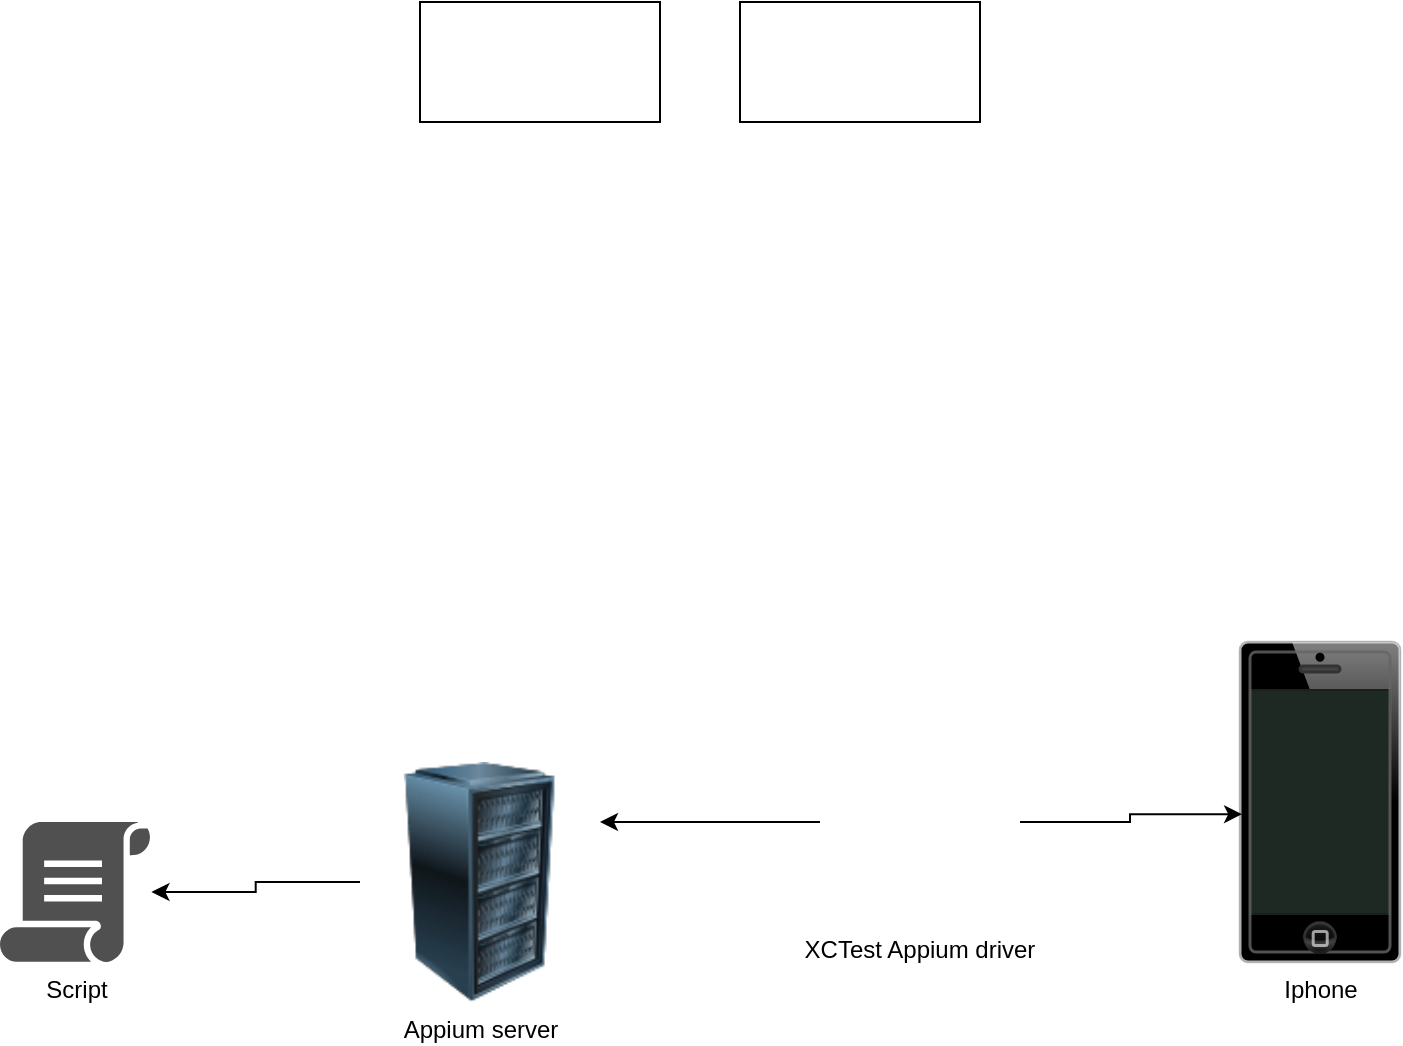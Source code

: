 <mxfile version="24.0.7" type="github" pages="4">
  <diagram name="Appium architctuur" id="hKcO_0s5mo-h2Wf3OVIf">
    <mxGraphModel dx="2074" dy="1182" grid="1" gridSize="10" guides="1" tooltips="1" connect="1" arrows="1" fold="1" page="1" pageScale="1" pageWidth="827" pageHeight="1169" math="0" shadow="0">
      <root>
        <mxCell id="0" />
        <mxCell id="1" parent="0" />
        <mxCell id="95RIJ9-cT0dYFy09fF_9-2" value="" style="rounded=0;whiteSpace=wrap;html=1;" parent="1" vertex="1">
          <mxGeometry x="240" y="120" width="120" height="60" as="geometry" />
        </mxCell>
        <mxCell id="95RIJ9-cT0dYFy09fF_9-3" value="" style="rounded=0;whiteSpace=wrap;html=1;" parent="1" vertex="1">
          <mxGeometry x="400" y="120" width="120" height="60" as="geometry" />
        </mxCell>
        <mxCell id="95RIJ9-cT0dYFy09fF_9-11" style="edgeStyle=orthogonalEdgeStyle;rounded=0;orthogonalLoop=1;jettySize=auto;html=1;" parent="1" source="95RIJ9-cT0dYFy09fF_9-5" target="95RIJ9-cT0dYFy09fF_9-10" edge="1">
          <mxGeometry relative="1" as="geometry" />
        </mxCell>
        <mxCell id="95RIJ9-cT0dYFy09fF_9-5" value="Appium server" style="image;html=1;image=img/lib/clip_art/computers/Server_Rack_128x128.png" parent="1" vertex="1">
          <mxGeometry x="210" y="500" width="120" height="120" as="geometry" />
        </mxCell>
        <mxCell id="95RIJ9-cT0dYFy09fF_9-6" value="Iphone" style="verticalLabelPosition=bottom;verticalAlign=top;html=1;shadow=0;dashed=0;strokeWidth=1;shape=mxgraph.ios.iPhone;bgStyle=bgGreen;fillColor=#aaaaaa;sketch=0;" parent="1" vertex="1">
          <mxGeometry x="650" y="440" width="80" height="160" as="geometry" />
        </mxCell>
        <mxCell id="95RIJ9-cT0dYFy09fF_9-8" style="edgeStyle=orthogonalEdgeStyle;rounded=0;orthogonalLoop=1;jettySize=auto;html=1;entryX=1;entryY=0.25;entryDx=0;entryDy=0;" parent="1" source="95RIJ9-cT0dYFy09fF_9-7" target="95RIJ9-cT0dYFy09fF_9-5" edge="1">
          <mxGeometry relative="1" as="geometry" />
        </mxCell>
        <mxCell id="95RIJ9-cT0dYFy09fF_9-7" value="XCTest Appium driver" style="shape=image;verticalLabelPosition=bottom;labelBackgroundColor=default;verticalAlign=top;aspect=fixed;imageAspect=0;image=https://cdn-images-1.medium.com/max/1600/1*Z0AH-kvjNsUKlcgjP01rmA.png;" parent="1" vertex="1">
          <mxGeometry x="440" y="480" width="100" height="100" as="geometry" />
        </mxCell>
        <mxCell id="95RIJ9-cT0dYFy09fF_9-9" style="edgeStyle=orthogonalEdgeStyle;rounded=0;orthogonalLoop=1;jettySize=auto;html=1;entryX=0.013;entryY=0.538;entryDx=0;entryDy=0;entryPerimeter=0;" parent="1" source="95RIJ9-cT0dYFy09fF_9-7" target="95RIJ9-cT0dYFy09fF_9-6" edge="1">
          <mxGeometry relative="1" as="geometry" />
        </mxCell>
        <mxCell id="95RIJ9-cT0dYFy09fF_9-10" value="Script" style="sketch=0;pointerEvents=1;shadow=0;dashed=0;html=1;strokeColor=none;fillColor=#505050;labelPosition=center;verticalLabelPosition=bottom;verticalAlign=top;outlineConnect=0;align=center;shape=mxgraph.office.concepts.script;" parent="1" vertex="1">
          <mxGeometry x="30" y="530" width="75.71" height="70" as="geometry" />
        </mxCell>
      </root>
    </mxGraphModel>
  </diagram>
  <diagram id="-RNJMT59CGSFPaLU__ST" name="Command line applicatie">
    <mxGraphModel dx="3728" dy="1182" grid="1" gridSize="10" guides="1" tooltips="1" connect="1" arrows="1" fold="1" page="1" pageScale="1" pageWidth="827" pageHeight="1169" math="0" shadow="0">
      <root>
        <mxCell id="0" />
        <mxCell id="1" parent="0" />
        <mxCell id="sHnb4p4kvmffWjUpqxwK-49" value="&amp;lt;&amp;lt;Device&amp;gt;&amp;gt;&lt;br&gt;: Drone CI Server" style="verticalAlign=top;align=left;spacingTop=8;spacingLeft=2;spacingRight=12;shape=cube;size=10;direction=south;fontStyle=4;html=1;whiteSpace=wrap;fillColor=#FFFFFF;" parent="1" vertex="1">
          <mxGeometry x="-790" y="80" width="190" height="350" as="geometry" />
        </mxCell>
        <mxCell id="sHnb4p4kvmffWjUpqxwK-50" value="&amp;lt;&amp;lt;Device&amp;gt;&amp;gt;&lt;br&gt;: Personal Computer" style="verticalAlign=top;align=left;spacingTop=8;spacingLeft=2;spacingRight=12;shape=cube;size=10;direction=south;fontStyle=4;html=1;whiteSpace=wrap;fillColor=#FFFFFF;" parent="1" vertex="1">
          <mxGeometry x="-1310" y="80" width="190" height="360" as="geometry" />
        </mxCell>
        <mxCell id="sHnb4p4kvmffWjUpqxwK-51" value="&amp;lt;&amp;lt;Device&amp;gt;&amp;gt;&lt;br&gt;: Git server" style="verticalAlign=top;align=left;spacingTop=8;spacingLeft=2;spacingRight=12;shape=cube;size=10;direction=south;fontStyle=4;html=1;whiteSpace=wrap;fillColor=#FFFFFF;" parent="1" vertex="1">
          <mxGeometry x="-1040" y="80" width="180" height="250" as="geometry" />
        </mxCell>
        <mxCell id="sHnb4p4kvmffWjUpqxwK-76" style="edgeStyle=orthogonalEdgeStyle;rounded=0;orthogonalLoop=1;jettySize=auto;html=1;" parent="1" source="sHnb4p4kvmffWjUpqxwK-53" target="sHnb4p4kvmffWjUpqxwK-74" edge="1">
          <mxGeometry relative="1" as="geometry" />
        </mxCell>
        <mxCell id="sHnb4p4kvmffWjUpqxwK-53" value="&lt;div&gt;«Artifact»&lt;/div&gt;&lt;div&gt;&lt;b&gt;HTTP server&lt;/b&gt;&lt;br&gt;&lt;/div&gt;" style="html=1;dropTarget=0;whiteSpace=wrap;" parent="1" vertex="1">
          <mxGeometry x="-770" y="140" width="140" height="70" as="geometry" />
        </mxCell>
        <mxCell id="sHnb4p4kvmffWjUpqxwK-54" value="" style="shape=module;jettyWidth=8;jettyHeight=4;" parent="sHnb4p4kvmffWjUpqxwK-53" vertex="1">
          <mxGeometry x="1" width="20" height="20" relative="1" as="geometry">
            <mxPoint x="-27" y="7" as="offset" />
          </mxGeometry>
        </mxCell>
        <mxCell id="sHnb4p4kvmffWjUpqxwK-65" style="edgeStyle=orthogonalEdgeStyle;rounded=0;orthogonalLoop=1;jettySize=auto;html=1;" parent="1" source="sHnb4p4kvmffWjUpqxwK-59" target="sHnb4p4kvmffWjUpqxwK-63" edge="1">
          <mxGeometry relative="1" as="geometry">
            <Array as="points">
              <mxPoint x="-1070" y="180" />
              <mxPoint x="-1070" y="285" />
            </Array>
          </mxGeometry>
        </mxCell>
        <mxCell id="sHnb4p4kvmffWjUpqxwK-59" value="&lt;div&gt;«Artifact»&lt;/div&gt;&lt;div&gt;&lt;b&gt;Git&lt;/b&gt; &lt;b&gt;repository&lt;/b&gt;&lt;br&gt;&lt;/div&gt;" style="html=1;dropTarget=0;whiteSpace=wrap;" parent="1" vertex="1">
          <mxGeometry x="-1290" y="140" width="140" height="70" as="geometry" />
        </mxCell>
        <mxCell id="sHnb4p4kvmffWjUpqxwK-60" value="" style="shape=module;jettyWidth=8;jettyHeight=4;" parent="sHnb4p4kvmffWjUpqxwK-59" vertex="1">
          <mxGeometry x="1" width="20" height="20" relative="1" as="geometry">
            <mxPoint x="-27" y="7" as="offset" />
          </mxGeometry>
        </mxCell>
        <mxCell id="sHnb4p4kvmffWjUpqxwK-66" style="edgeStyle=orthogonalEdgeStyle;rounded=0;orthogonalLoop=1;jettySize=auto;html=1;" parent="1" source="sHnb4p4kvmffWjUpqxwK-61" target="sHnb4p4kvmffWjUpqxwK-63" edge="1">
          <mxGeometry relative="1" as="geometry" />
        </mxCell>
        <mxCell id="sHnb4p4kvmffWjUpqxwK-69" style="edgeStyle=orthogonalEdgeStyle;rounded=0;orthogonalLoop=1;jettySize=auto;html=1;" parent="1" source="sHnb4p4kvmffWjUpqxwK-61" target="sHnb4p4kvmffWjUpqxwK-53" edge="1">
          <mxGeometry relative="1" as="geometry" />
        </mxCell>
        <mxCell id="sHnb4p4kvmffWjUpqxwK-61" value="&lt;div&gt;«Artifact»&lt;/div&gt;&lt;div&gt;&lt;b&gt;HTTP server&lt;/b&gt;&lt;br&gt;&lt;/div&gt;" style="html=1;dropTarget=0;whiteSpace=wrap;" parent="1" vertex="1">
          <mxGeometry x="-1025" y="140" width="140" height="70" as="geometry" />
        </mxCell>
        <mxCell id="sHnb4p4kvmffWjUpqxwK-62" value="" style="shape=module;jettyWidth=8;jettyHeight=4;" parent="sHnb4p4kvmffWjUpqxwK-61" vertex="1">
          <mxGeometry x="1" width="20" height="20" relative="1" as="geometry">
            <mxPoint x="-27" y="7" as="offset" />
          </mxGeometry>
        </mxCell>
        <mxCell id="sHnb4p4kvmffWjUpqxwK-63" value="&lt;div&gt;«Artifact»&lt;/div&gt;&lt;div&gt;&lt;b&gt;Git repository&lt;/b&gt;&lt;br&gt;&lt;/div&gt;" style="html=1;dropTarget=0;whiteSpace=wrap;" parent="1" vertex="1">
          <mxGeometry x="-1025" y="250" width="140" height="70" as="geometry" />
        </mxCell>
        <mxCell id="sHnb4p4kvmffWjUpqxwK-64" value="" style="shape=module;jettyWidth=8;jettyHeight=4;" parent="sHnb4p4kvmffWjUpqxwK-63" vertex="1">
          <mxGeometry x="1" width="20" height="20" relative="1" as="geometry">
            <mxPoint x="-27" y="7" as="offset" />
          </mxGeometry>
        </mxCell>
        <mxCell id="sHnb4p4kvmffWjUpqxwK-73" style="edgeStyle=orthogonalEdgeStyle;rounded=0;orthogonalLoop=1;jettySize=auto;html=1;" parent="1" source="sHnb4p4kvmffWjUpqxwK-70" target="sHnb4p4kvmffWjUpqxwK-59" edge="1">
          <mxGeometry relative="1" as="geometry" />
        </mxCell>
        <mxCell id="sHnb4p4kvmffWjUpqxwK-70" value="&lt;div&gt;«Artifact»&lt;/div&gt;&lt;div&gt;&lt;b&gt;Executable&lt;/b&gt;&lt;br&gt;&lt;/div&gt;" style="html=1;dropTarget=0;whiteSpace=wrap;" parent="1" vertex="1">
          <mxGeometry x="-1290" y="250" width="140" height="70" as="geometry" />
        </mxCell>
        <mxCell id="sHnb4p4kvmffWjUpqxwK-71" value="" style="shape=module;jettyWidth=8;jettyHeight=4;" parent="sHnb4p4kvmffWjUpqxwK-70" vertex="1">
          <mxGeometry x="1" width="20" height="20" relative="1" as="geometry">
            <mxPoint x="-27" y="7" as="offset" />
          </mxGeometry>
        </mxCell>
        <mxCell id="sHnb4p4kvmffWjUpqxwK-74" value="&lt;div&gt;«Artifact»&lt;/div&gt;&lt;div&gt;&lt;b&gt;Executable&lt;/b&gt;&lt;br&gt;&lt;/div&gt;" style="html=1;dropTarget=0;whiteSpace=wrap;" parent="1" vertex="1">
          <mxGeometry x="-770" y="250" width="140" height="70" as="geometry" />
        </mxCell>
        <mxCell id="sHnb4p4kvmffWjUpqxwK-75" value="" style="shape=module;jettyWidth=8;jettyHeight=4;" parent="sHnb4p4kvmffWjUpqxwK-74" vertex="1">
          <mxGeometry x="1" width="20" height="20" relative="1" as="geometry">
            <mxPoint x="-27" y="7" as="offset" />
          </mxGeometry>
        </mxCell>
        <mxCell id="sHnb4p4kvmffWjUpqxwK-79" style="edgeStyle=orthogonalEdgeStyle;rounded=0;orthogonalLoop=1;jettySize=auto;html=1;" parent="1" source="sHnb4p4kvmffWjUpqxwK-77" target="sHnb4p4kvmffWjUpqxwK-74" edge="1">
          <mxGeometry relative="1" as="geometry" />
        </mxCell>
        <mxCell id="sHnb4p4kvmffWjUpqxwK-77" value="&lt;div&gt;«Artifact»&lt;/div&gt;&lt;div&gt;&lt;b&gt;Git repository&lt;/b&gt;&lt;br&gt;&lt;/div&gt;" style="html=1;dropTarget=0;whiteSpace=wrap;" parent="1" vertex="1">
          <mxGeometry x="-770" y="350" width="140" height="70" as="geometry" />
        </mxCell>
        <mxCell id="sHnb4p4kvmffWjUpqxwK-78" value="" style="shape=module;jettyWidth=8;jettyHeight=4;" parent="sHnb4p4kvmffWjUpqxwK-77" vertex="1">
          <mxGeometry x="1" width="20" height="20" relative="1" as="geometry">
            <mxPoint x="-27" y="7" as="offset" />
          </mxGeometry>
        </mxCell>
        <mxCell id="sHnb4p4kvmffWjUpqxwK-80" value="&amp;lt;&amp;lt;Device&amp;gt;&amp;gt;&lt;br&gt;: LLM" style="verticalAlign=top;align=left;spacingTop=8;spacingLeft=2;spacingRight=12;shape=cube;size=10;direction=south;fontStyle=4;html=1;whiteSpace=wrap;fillColor=#FFFFFF;" parent="1" vertex="1">
          <mxGeometry x="-1040" y="410" width="180" height="250" as="geometry" />
        </mxCell>
        <mxCell id="sHnb4p4kvmffWjUpqxwK-87" style="edgeStyle=orthogonalEdgeStyle;rounded=0;orthogonalLoop=1;jettySize=auto;html=1;entryX=0;entryY=0.5;entryDx=0;entryDy=0;" parent="1" source="sHnb4p4kvmffWjUpqxwK-81" target="sHnb4p4kvmffWjUpqxwK-74" edge="1">
          <mxGeometry relative="1" as="geometry" />
        </mxCell>
        <mxCell id="sHnb4p4kvmffWjUpqxwK-81" value="&lt;div&gt;«Artifact»&lt;/div&gt;&lt;b&gt;HTTP server&lt;/b&gt;" style="html=1;dropTarget=0;whiteSpace=wrap;" parent="1" vertex="1">
          <mxGeometry x="-1025" y="470" width="140" height="70" as="geometry" />
        </mxCell>
        <mxCell id="sHnb4p4kvmffWjUpqxwK-82" value="" style="shape=module;jettyWidth=8;jettyHeight=4;" parent="sHnb4p4kvmffWjUpqxwK-81" vertex="1">
          <mxGeometry x="1" width="20" height="20" relative="1" as="geometry">
            <mxPoint x="-27" y="7" as="offset" />
          </mxGeometry>
        </mxCell>
        <mxCell id="sHnb4p4kvmffWjUpqxwK-85" style="edgeStyle=orthogonalEdgeStyle;rounded=0;orthogonalLoop=1;jettySize=auto;html=1;" parent="1" source="sHnb4p4kvmffWjUpqxwK-83" target="sHnb4p4kvmffWjUpqxwK-81" edge="1">
          <mxGeometry relative="1" as="geometry" />
        </mxCell>
        <mxCell id="5vXy9Fwct2MCeUiKYLsQ-5" style="edgeStyle=orthogonalEdgeStyle;rounded=0;orthogonalLoop=1;jettySize=auto;html=1;entryX=1;entryY=0.5;entryDx=0;entryDy=0;" edge="1" parent="1" source="sHnb4p4kvmffWjUpqxwK-83" target="sHnb4p4kvmffWjUpqxwK-70">
          <mxGeometry relative="1" as="geometry" />
        </mxCell>
        <mxCell id="sHnb4p4kvmffWjUpqxwK-83" value="&lt;div&gt;«Artifact»&lt;/div&gt;&lt;div&gt;&lt;b&gt;Model&lt;/b&gt;&lt;br&gt;&lt;/div&gt;" style="html=1;dropTarget=0;whiteSpace=wrap;" parent="1" vertex="1">
          <mxGeometry x="-1025" y="570" width="140" height="70" as="geometry" />
        </mxCell>
        <mxCell id="sHnb4p4kvmffWjUpqxwK-84" value="" style="shape=module;jettyWidth=8;jettyHeight=4;" parent="sHnb4p4kvmffWjUpqxwK-83" vertex="1">
          <mxGeometry x="1" width="20" height="20" relative="1" as="geometry">
            <mxPoint x="-27" y="7" as="offset" />
          </mxGeometry>
        </mxCell>
        <mxCell id="sHnb4p4kvmffWjUpqxwK-88" value="&amp;lt;&amp;lt;Device&amp;gt;&amp;gt;&lt;br&gt;: Slack Server" style="verticalAlign=top;align=left;spacingTop=8;spacingLeft=2;spacingRight=12;shape=cube;size=10;direction=south;fontStyle=4;html=1;whiteSpace=wrap;fillColor=#FFFFFF;" parent="1" vertex="1">
          <mxGeometry x="-520" y="80" width="170" height="130" as="geometry" />
        </mxCell>
        <mxCell id="sHnb4p4kvmffWjUpqxwK-89" value="&lt;div&gt;«Artifact»&lt;/div&gt;&lt;div&gt;&lt;b&gt;Slack&lt;/b&gt;&lt;br&gt;&lt;/div&gt;" style="html=1;dropTarget=0;whiteSpace=wrap;" parent="1" vertex="1">
          <mxGeometry x="-510" y="130" width="140" height="70" as="geometry" />
        </mxCell>
        <mxCell id="sHnb4p4kvmffWjUpqxwK-90" value="" style="shape=module;jettyWidth=8;jettyHeight=4;" parent="sHnb4p4kvmffWjUpqxwK-89" vertex="1">
          <mxGeometry x="1" width="20" height="20" relative="1" as="geometry">
            <mxPoint x="-27" y="7" as="offset" />
          </mxGeometry>
        </mxCell>
        <mxCell id="sHnb4p4kvmffWjUpqxwK-91" style="edgeStyle=orthogonalEdgeStyle;rounded=0;orthogonalLoop=1;jettySize=auto;html=1;entryX=0;entryY=0.5;entryDx=0;entryDy=0;exitX=1;exitY=0.5;exitDx=0;exitDy=0;" parent="1" source="sHnb4p4kvmffWjUpqxwK-53" target="sHnb4p4kvmffWjUpqxwK-89" edge="1">
          <mxGeometry relative="1" as="geometry" />
        </mxCell>
        <mxCell id="5vXy9Fwct2MCeUiKYLsQ-1" value="&amp;lt;&amp;lt;Device&amp;gt;&amp;gt;&lt;br&gt;: Cloud mac mini" style="verticalAlign=top;align=left;spacingTop=8;spacingLeft=2;spacingRight=12;shape=cube;size=10;direction=south;fontStyle=4;html=1;whiteSpace=wrap;fillColor=#FFFFFF;" vertex="1" parent="1">
          <mxGeometry x="-520" y="300" width="170" height="130" as="geometry" />
        </mxCell>
        <mxCell id="5vXy9Fwct2MCeUiKYLsQ-4" style="edgeStyle=orthogonalEdgeStyle;rounded=0;orthogonalLoop=1;jettySize=auto;html=1;entryX=0.5;entryY=1;entryDx=0;entryDy=0;" edge="1" parent="1" source="5vXy9Fwct2MCeUiKYLsQ-2" target="sHnb4p4kvmffWjUpqxwK-70">
          <mxGeometry relative="1" as="geometry" />
        </mxCell>
        <mxCell id="5vXy9Fwct2MCeUiKYLsQ-2" value="&lt;div&gt;«Artifact»&lt;/div&gt;&lt;div&gt;&lt;b&gt;Simulator&lt;/b&gt;&lt;br&gt;&lt;/div&gt;" style="html=1;dropTarget=0;whiteSpace=wrap;" vertex="1" parent="1">
          <mxGeometry x="-1290" y="360" width="140" height="70" as="geometry" />
        </mxCell>
        <mxCell id="5vXy9Fwct2MCeUiKYLsQ-3" value="" style="shape=module;jettyWidth=8;jettyHeight=4;" vertex="1" parent="5vXy9Fwct2MCeUiKYLsQ-2">
          <mxGeometry x="1" width="20" height="20" relative="1" as="geometry">
            <mxPoint x="-27" y="7" as="offset" />
          </mxGeometry>
        </mxCell>
        <mxCell id="5vXy9Fwct2MCeUiKYLsQ-8" style="edgeStyle=orthogonalEdgeStyle;rounded=0;orthogonalLoop=1;jettySize=auto;html=1;entryX=1;entryY=0.5;entryDx=0;entryDy=0;" edge="1" parent="1" source="5vXy9Fwct2MCeUiKYLsQ-6" target="sHnb4p4kvmffWjUpqxwK-74">
          <mxGeometry relative="1" as="geometry" />
        </mxCell>
        <mxCell id="5vXy9Fwct2MCeUiKYLsQ-6" value="&lt;div&gt;«Artifact»&lt;/div&gt;&lt;div&gt;&lt;b&gt;Simulator&lt;/b&gt;&lt;br&gt;&lt;/div&gt;" style="html=1;dropTarget=0;whiteSpace=wrap;" vertex="1" parent="1">
          <mxGeometry x="-510" y="350" width="140" height="70" as="geometry" />
        </mxCell>
        <mxCell id="5vXy9Fwct2MCeUiKYLsQ-7" value="" style="shape=module;jettyWidth=8;jettyHeight=4;" vertex="1" parent="5vXy9Fwct2MCeUiKYLsQ-6">
          <mxGeometry x="1" width="20" height="20" relative="1" as="geometry">
            <mxPoint x="-27" y="7" as="offset" />
          </mxGeometry>
        </mxCell>
      </root>
    </mxGraphModel>
  </diagram>
  <diagram id="xbFjXwkv56K9lPZzTfYl" name="Pull request bot">
    <mxGraphModel dx="3774" dy="2282" grid="1" gridSize="10" guides="1" tooltips="1" connect="1" arrows="1" fold="1" page="1" pageScale="1" pageWidth="850" pageHeight="1100" math="0" shadow="0">
      <root>
        <mxCell id="0" />
        <mxCell id="1" parent="0" />
        <mxCell id="9aXE4ly9CO_dUdF-B8Ka-45" value="&amp;lt;&amp;lt;Device&amp;gt;&amp;gt;&lt;br&gt;: Pull request bot server" style="verticalAlign=top;align=left;spacingTop=8;spacingLeft=2;spacingRight=12;shape=cube;size=10;direction=south;fontStyle=4;html=1;whiteSpace=wrap;fillColor=#FFFFFF;" vertex="1" parent="1">
          <mxGeometry x="-1045" y="-260" width="190" height="260" as="geometry" />
        </mxCell>
        <mxCell id="9aXE4ly9CO_dUdF-B8Ka-1" value="&amp;lt;&amp;lt;Device&amp;gt;&amp;gt;&lt;br&gt;: Drone CI Server" style="verticalAlign=top;align=left;spacingTop=8;spacingLeft=2;spacingRight=12;shape=cube;size=10;direction=south;fontStyle=4;html=1;whiteSpace=wrap;fillColor=#FFFFFF;" vertex="1" parent="1">
          <mxGeometry x="-800" y="-20" width="190" height="350" as="geometry" />
        </mxCell>
        <mxCell id="9aXE4ly9CO_dUdF-B8Ka-2" value="&amp;lt;&amp;lt;Device&amp;gt;&amp;gt;&lt;br&gt;: Personal Computer" style="verticalAlign=top;align=left;spacingTop=8;spacingLeft=2;spacingRight=12;shape=cube;size=10;direction=south;fontStyle=4;html=1;whiteSpace=wrap;fillColor=#FFFFFF;" vertex="1" parent="1">
          <mxGeometry x="-1310" y="80" width="190" height="150" as="geometry" />
        </mxCell>
        <mxCell id="9aXE4ly9CO_dUdF-B8Ka-3" value="&amp;lt;&amp;lt;Device&amp;gt;&amp;gt;&lt;br&gt;: Git server" style="verticalAlign=top;align=left;spacingTop=8;spacingLeft=2;spacingRight=12;shape=cube;size=10;direction=south;fontStyle=4;html=1;whiteSpace=wrap;fillColor=#FFFFFF;" vertex="1" parent="1">
          <mxGeometry x="-1040" y="80" width="180" height="250" as="geometry" />
        </mxCell>
        <mxCell id="9aXE4ly9CO_dUdF-B8Ka-4" style="edgeStyle=orthogonalEdgeStyle;rounded=0;orthogonalLoop=1;jettySize=auto;html=1;exitX=0.5;exitY=1;exitDx=0;exitDy=0;exitPerimeter=0;" edge="1" parent="1" source="9aXE4ly9CO_dUdF-B8Ka-5">
          <mxGeometry relative="1" as="geometry">
            <mxPoint x="-710" y="150" as="targetPoint" />
          </mxGeometry>
        </mxCell>
        <mxCell id="9aXE4ly9CO_dUdF-B8Ka-5" value="&lt;div&gt;«Artifact»&lt;/div&gt;&lt;div&gt;&lt;b&gt;HTTP server&lt;/b&gt;&lt;br&gt;&lt;/div&gt;" style="html=1;dropTarget=0;whiteSpace=wrap;" vertex="1" parent="1">
          <mxGeometry x="-780" y="40" width="140" height="70" as="geometry" />
        </mxCell>
        <mxCell id="9aXE4ly9CO_dUdF-B8Ka-6" value="" style="shape=module;jettyWidth=8;jettyHeight=4;" vertex="1" parent="9aXE4ly9CO_dUdF-B8Ka-5">
          <mxGeometry x="1" width="20" height="20" relative="1" as="geometry">
            <mxPoint x="-27" y="7" as="offset" />
          </mxGeometry>
        </mxCell>
        <mxCell id="9aXE4ly9CO_dUdF-B8Ka-7" style="edgeStyle=orthogonalEdgeStyle;rounded=0;orthogonalLoop=1;jettySize=auto;html=1;" edge="1" parent="1" source="9aXE4ly9CO_dUdF-B8Ka-8" target="9aXE4ly9CO_dUdF-B8Ka-14">
          <mxGeometry relative="1" as="geometry">
            <Array as="points">
              <mxPoint x="-1070" y="180" />
              <mxPoint x="-1070" y="285" />
            </Array>
          </mxGeometry>
        </mxCell>
        <mxCell id="9aXE4ly9CO_dUdF-B8Ka-8" value="&lt;div&gt;«Artifact»&lt;/div&gt;&lt;div&gt;&lt;b&gt;Git&lt;/b&gt; &lt;b&gt;repository&lt;/b&gt;&lt;br&gt;&lt;/div&gt;" style="html=1;dropTarget=0;whiteSpace=wrap;" vertex="1" parent="1">
          <mxGeometry x="-1290" y="140" width="140" height="70" as="geometry" />
        </mxCell>
        <mxCell id="9aXE4ly9CO_dUdF-B8Ka-9" value="" style="shape=module;jettyWidth=8;jettyHeight=4;" vertex="1" parent="9aXE4ly9CO_dUdF-B8Ka-8">
          <mxGeometry x="1" width="20" height="20" relative="1" as="geometry">
            <mxPoint x="-27" y="7" as="offset" />
          </mxGeometry>
        </mxCell>
        <mxCell id="9aXE4ly9CO_dUdF-B8Ka-10" style="edgeStyle=orthogonalEdgeStyle;rounded=0;orthogonalLoop=1;jettySize=auto;html=1;" edge="1" parent="1" source="9aXE4ly9CO_dUdF-B8Ka-12" target="9aXE4ly9CO_dUdF-B8Ka-14">
          <mxGeometry relative="1" as="geometry" />
        </mxCell>
        <mxCell id="9aXE4ly9CO_dUdF-B8Ka-11" style="edgeStyle=orthogonalEdgeStyle;rounded=0;orthogonalLoop=1;jettySize=auto;html=1;" edge="1" parent="1" source="9aXE4ly9CO_dUdF-B8Ka-12" target="9aXE4ly9CO_dUdF-B8Ka-5">
          <mxGeometry relative="1" as="geometry">
            <Array as="points">
              <mxPoint x="-830" y="175" />
              <mxPoint x="-830" y="70" />
            </Array>
          </mxGeometry>
        </mxCell>
        <mxCell id="9aXE4ly9CO_dUdF-B8Ka-56" style="edgeStyle=orthogonalEdgeStyle;rounded=0;orthogonalLoop=1;jettySize=auto;html=1;entryX=0.5;entryY=1;entryDx=0;entryDy=0;" edge="1" parent="1" source="9aXE4ly9CO_dUdF-B8Ka-12" target="9aXE4ly9CO_dUdF-B8Ka-49">
          <mxGeometry relative="1" as="geometry" />
        </mxCell>
        <mxCell id="9aXE4ly9CO_dUdF-B8Ka-12" value="&lt;div&gt;«Artifact»&lt;/div&gt;&lt;div&gt;&lt;b&gt;HTTP server&lt;/b&gt;&lt;br&gt;&lt;/div&gt;" style="html=1;dropTarget=0;whiteSpace=wrap;" vertex="1" parent="1">
          <mxGeometry x="-1025" y="140" width="140" height="70" as="geometry" />
        </mxCell>
        <mxCell id="9aXE4ly9CO_dUdF-B8Ka-13" value="" style="shape=module;jettyWidth=8;jettyHeight=4;" vertex="1" parent="9aXE4ly9CO_dUdF-B8Ka-12">
          <mxGeometry x="1" width="20" height="20" relative="1" as="geometry">
            <mxPoint x="-27" y="7" as="offset" />
          </mxGeometry>
        </mxCell>
        <mxCell id="9aXE4ly9CO_dUdF-B8Ka-14" value="&lt;div&gt;«Artifact»&lt;/div&gt;&lt;div&gt;&lt;b&gt;Git repository&lt;/b&gt;&lt;br&gt;&lt;/div&gt;" style="html=1;dropTarget=0;whiteSpace=wrap;" vertex="1" parent="1">
          <mxGeometry x="-1025" y="250" width="140" height="70" as="geometry" />
        </mxCell>
        <mxCell id="9aXE4ly9CO_dUdF-B8Ka-15" value="" style="shape=module;jettyWidth=8;jettyHeight=4;" vertex="1" parent="9aXE4ly9CO_dUdF-B8Ka-14">
          <mxGeometry x="1" width="20" height="20" relative="1" as="geometry">
            <mxPoint x="-27" y="7" as="offset" />
          </mxGeometry>
        </mxCell>
        <mxCell id="9aXE4ly9CO_dUdF-B8Ka-21" style="edgeStyle=orthogonalEdgeStyle;rounded=0;orthogonalLoop=1;jettySize=auto;html=1;" edge="1" parent="1" source="9aXE4ly9CO_dUdF-B8Ka-22">
          <mxGeometry relative="1" as="geometry">
            <mxPoint x="-710" y="220" as="targetPoint" />
          </mxGeometry>
        </mxCell>
        <mxCell id="9aXE4ly9CO_dUdF-B8Ka-22" value="&lt;div&gt;«Artifact»&lt;/div&gt;&lt;div&gt;&lt;b&gt;Git repository&lt;/b&gt;&lt;br&gt;&lt;/div&gt;" style="html=1;dropTarget=0;whiteSpace=wrap;" vertex="1" parent="1">
          <mxGeometry x="-780" y="250" width="140" height="70" as="geometry" />
        </mxCell>
        <mxCell id="9aXE4ly9CO_dUdF-B8Ka-23" value="" style="shape=module;jettyWidth=8;jettyHeight=4;" vertex="1" parent="9aXE4ly9CO_dUdF-B8Ka-22">
          <mxGeometry x="1" width="20" height="20" relative="1" as="geometry">
            <mxPoint x="-27" y="7" as="offset" />
          </mxGeometry>
        </mxCell>
        <mxCell id="9aXE4ly9CO_dUdF-B8Ka-24" value="&amp;lt;&amp;lt;Device&amp;gt;&amp;gt;&lt;br&gt;: LLM" style="verticalAlign=top;align=left;spacingTop=8;spacingLeft=2;spacingRight=12;shape=cube;size=10;direction=south;fontStyle=4;html=1;whiteSpace=wrap;fillColor=#FFFFFF;" vertex="1" parent="1">
          <mxGeometry x="-1300" y="-260" width="180" height="250" as="geometry" />
        </mxCell>
        <mxCell id="9aXE4ly9CO_dUdF-B8Ka-26" value="&lt;div&gt;«Artifact»&lt;/div&gt;&lt;b&gt;HTTP server&lt;/b&gt;" style="html=1;dropTarget=0;whiteSpace=wrap;" vertex="1" parent="1">
          <mxGeometry x="-1285" y="-200" width="140" height="70" as="geometry" />
        </mxCell>
        <mxCell id="9aXE4ly9CO_dUdF-B8Ka-27" value="" style="shape=module;jettyWidth=8;jettyHeight=4;" vertex="1" parent="9aXE4ly9CO_dUdF-B8Ka-26">
          <mxGeometry x="1" width="20" height="20" relative="1" as="geometry">
            <mxPoint x="-27" y="7" as="offset" />
          </mxGeometry>
        </mxCell>
        <mxCell id="9aXE4ly9CO_dUdF-B8Ka-28" style="edgeStyle=orthogonalEdgeStyle;rounded=0;orthogonalLoop=1;jettySize=auto;html=1;" edge="1" parent="1" source="9aXE4ly9CO_dUdF-B8Ka-30" target="9aXE4ly9CO_dUdF-B8Ka-26">
          <mxGeometry relative="1" as="geometry" />
        </mxCell>
        <mxCell id="9aXE4ly9CO_dUdF-B8Ka-30" value="&lt;div&gt;«Artifact»&lt;/div&gt;&lt;div&gt;&lt;b&gt;Model&lt;/b&gt;&lt;br&gt;&lt;/div&gt;" style="html=1;dropTarget=0;whiteSpace=wrap;" vertex="1" parent="1">
          <mxGeometry x="-1285" y="-100" width="140" height="70" as="geometry" />
        </mxCell>
        <mxCell id="9aXE4ly9CO_dUdF-B8Ka-31" value="" style="shape=module;jettyWidth=8;jettyHeight=4;" vertex="1" parent="9aXE4ly9CO_dUdF-B8Ka-30">
          <mxGeometry x="1" width="20" height="20" relative="1" as="geometry">
            <mxPoint x="-27" y="7" as="offset" />
          </mxGeometry>
        </mxCell>
        <mxCell id="9aXE4ly9CO_dUdF-B8Ka-32" value="&amp;lt;&amp;lt;Device&amp;gt;&amp;gt;&lt;br&gt;: Slack Server" style="verticalAlign=top;align=left;spacingTop=8;spacingLeft=2;spacingRight=12;shape=cube;size=10;direction=south;fontStyle=4;html=1;whiteSpace=wrap;fillColor=#FFFFFF;" vertex="1" parent="1">
          <mxGeometry x="-530" y="-40" width="180" height="130" as="geometry" />
        </mxCell>
        <mxCell id="9aXE4ly9CO_dUdF-B8Ka-33" value="&lt;div&gt;«Artifact»&lt;/div&gt;&lt;div&gt;&lt;b&gt;Slack&lt;/b&gt;&lt;br&gt;&lt;/div&gt;" style="html=1;dropTarget=0;whiteSpace=wrap;" vertex="1" parent="1">
          <mxGeometry x="-515" y="10" width="140" height="70" as="geometry" />
        </mxCell>
        <mxCell id="9aXE4ly9CO_dUdF-B8Ka-34" value="" style="shape=module;jettyWidth=8;jettyHeight=4;" vertex="1" parent="9aXE4ly9CO_dUdF-B8Ka-33">
          <mxGeometry x="1" width="20" height="20" relative="1" as="geometry">
            <mxPoint x="-27" y="7" as="offset" />
          </mxGeometry>
        </mxCell>
        <mxCell id="9aXE4ly9CO_dUdF-B8Ka-35" style="edgeStyle=orthogonalEdgeStyle;rounded=0;orthogonalLoop=1;jettySize=auto;html=1;entryX=0;entryY=0.5;entryDx=0;entryDy=0;exitX=1;exitY=0.5;exitDx=0;exitDy=0;" edge="1" parent="1" source="9aXE4ly9CO_dUdF-B8Ka-5" target="9aXE4ly9CO_dUdF-B8Ka-33">
          <mxGeometry relative="1" as="geometry" />
        </mxCell>
        <mxCell id="9aXE4ly9CO_dUdF-B8Ka-36" value="&amp;lt;&amp;lt;Device&amp;gt;&amp;gt;&lt;br&gt;: Cloud mac mini" style="verticalAlign=top;align=left;spacingTop=8;spacingLeft=2;spacingRight=12;shape=cube;size=10;direction=south;fontStyle=4;html=1;whiteSpace=wrap;fillColor=#FFFFFF;" vertex="1" parent="1">
          <mxGeometry x="-530" y="180" width="180" height="130" as="geometry" />
        </mxCell>
        <mxCell id="9aXE4ly9CO_dUdF-B8Ka-40" style="edgeStyle=orthogonalEdgeStyle;rounded=0;orthogonalLoop=1;jettySize=auto;html=1;entryX=1;entryY=0.5;entryDx=0;entryDy=0;" edge="1" parent="1" source="9aXE4ly9CO_dUdF-B8Ka-41" target="9aXE4ly9CO_dUdF-B8Ka-43">
          <mxGeometry relative="1" as="geometry">
            <mxPoint x="-640" y="165" as="targetPoint" />
          </mxGeometry>
        </mxCell>
        <mxCell id="9aXE4ly9CO_dUdF-B8Ka-41" value="&lt;div&gt;«Artifact»&lt;/div&gt;&lt;div&gt;&lt;b&gt;Simulator&lt;/b&gt;&lt;br&gt;&lt;/div&gt;" style="html=1;dropTarget=0;whiteSpace=wrap;" vertex="1" parent="1">
          <mxGeometry x="-515" y="230" width="140" height="70" as="geometry" />
        </mxCell>
        <mxCell id="9aXE4ly9CO_dUdF-B8Ka-42" value="" style="shape=module;jettyWidth=8;jettyHeight=4;" vertex="1" parent="9aXE4ly9CO_dUdF-B8Ka-41">
          <mxGeometry x="1" width="20" height="20" relative="1" as="geometry">
            <mxPoint x="-27" y="7" as="offset" />
          </mxGeometry>
        </mxCell>
        <mxCell id="9aXE4ly9CO_dUdF-B8Ka-43" value="&lt;div&gt;«Artifact»&lt;/div&gt;&lt;div&gt;&lt;b&gt;E2E test runner&lt;/b&gt;&lt;br&gt;&lt;/div&gt;" style="html=1;dropTarget=0;whiteSpace=wrap;" vertex="1" parent="1">
          <mxGeometry x="-780" y="150" width="140" height="70" as="geometry" />
        </mxCell>
        <mxCell id="9aXE4ly9CO_dUdF-B8Ka-44" value="" style="shape=module;jettyWidth=8;jettyHeight=4;" vertex="1" parent="9aXE4ly9CO_dUdF-B8Ka-43">
          <mxGeometry x="1" width="20" height="20" relative="1" as="geometry">
            <mxPoint x="-27" y="7" as="offset" />
          </mxGeometry>
        </mxCell>
        <mxCell id="9aXE4ly9CO_dUdF-B8Ka-46" value="&lt;div&gt;«Artifact»&lt;/div&gt;&lt;div&gt;&lt;b&gt;Git&lt;/b&gt; &lt;b&gt;repository&lt;/b&gt;&lt;br&gt;&lt;/div&gt;" style="html=1;dropTarget=0;whiteSpace=wrap;" vertex="1" parent="1">
          <mxGeometry x="-1025" y="-200" width="140" height="70" as="geometry" />
        </mxCell>
        <mxCell id="9aXE4ly9CO_dUdF-B8Ka-47" value="" style="shape=module;jettyWidth=8;jettyHeight=4;" vertex="1" parent="9aXE4ly9CO_dUdF-B8Ka-46">
          <mxGeometry x="1" width="20" height="20" relative="1" as="geometry">
            <mxPoint x="-27" y="7" as="offset" />
          </mxGeometry>
        </mxCell>
        <mxCell id="9aXE4ly9CO_dUdF-B8Ka-48" style="edgeStyle=orthogonalEdgeStyle;rounded=0;orthogonalLoop=1;jettySize=auto;html=1;" edge="1" parent="1" source="9aXE4ly9CO_dUdF-B8Ka-49" target="9aXE4ly9CO_dUdF-B8Ka-46">
          <mxGeometry relative="1" as="geometry" />
        </mxCell>
        <mxCell id="9aXE4ly9CO_dUdF-B8Ka-49" value="&lt;div&gt;«Artifact»&lt;/div&gt;&lt;div&gt;&lt;b&gt;Pull request bot&lt;/b&gt;&lt;br&gt;&lt;/div&gt;" style="html=1;dropTarget=0;whiteSpace=wrap;" vertex="1" parent="1">
          <mxGeometry x="-1025" y="-90" width="140" height="70" as="geometry" />
        </mxCell>
        <mxCell id="9aXE4ly9CO_dUdF-B8Ka-50" value="" style="shape=module;jettyWidth=8;jettyHeight=4;" vertex="1" parent="9aXE4ly9CO_dUdF-B8Ka-49">
          <mxGeometry x="1" width="20" height="20" relative="1" as="geometry">
            <mxPoint x="-27" y="7" as="offset" />
          </mxGeometry>
        </mxCell>
        <mxCell id="9aXE4ly9CO_dUdF-B8Ka-55" style="edgeStyle=orthogonalEdgeStyle;rounded=0;orthogonalLoop=1;jettySize=auto;html=1;entryX=0;entryY=0.5;entryDx=0;entryDy=0;" edge="1" parent="1" source="9aXE4ly9CO_dUdF-B8Ka-26" target="9aXE4ly9CO_dUdF-B8Ka-49">
          <mxGeometry relative="1" as="geometry" />
        </mxCell>
      </root>
    </mxGraphModel>
  </diagram>
  <diagram id="b2uewPZg75rIK156XTnG" name="Pull request bot">
    <mxGraphModel dx="3774" dy="2282" grid="1" gridSize="10" guides="1" tooltips="1" connect="1" arrows="1" fold="1" page="1" pageScale="1" pageWidth="850" pageHeight="1100" math="0" shadow="0">
      <root>
        <mxCell id="0" />
        <mxCell id="1" parent="0" />
        <mxCell id="gXmLdWWcwP3akN-zIGFI-2" value="&amp;lt;&amp;lt;Device&amp;gt;&amp;gt;&lt;br&gt;: Drone CI Server" style="verticalAlign=top;align=left;spacingTop=8;spacingLeft=2;spacingRight=12;shape=cube;size=10;direction=south;fontStyle=4;html=1;whiteSpace=wrap;fillColor=#FFFFFF;" vertex="1" parent="1">
          <mxGeometry x="-800" y="-20" width="190" height="350" as="geometry" />
        </mxCell>
        <mxCell id="gXmLdWWcwP3akN-zIGFI-3" value="&amp;lt;&amp;lt;Device&amp;gt;&amp;gt;&lt;br&gt;: Personal Computer" style="verticalAlign=top;align=left;spacingTop=8;spacingLeft=2;spacingRight=12;shape=cube;size=10;direction=south;fontStyle=4;html=1;whiteSpace=wrap;fillColor=#FFFFFF;" vertex="1" parent="1">
          <mxGeometry x="-1310" y="80" width="190" height="150" as="geometry" />
        </mxCell>
        <mxCell id="gXmLdWWcwP3akN-zIGFI-4" value="&amp;lt;&amp;lt;Device&amp;gt;&amp;gt;&lt;br&gt;: Git server" style="verticalAlign=top;align=left;spacingTop=8;spacingLeft=2;spacingRight=12;shape=cube;size=10;direction=south;fontStyle=4;html=1;whiteSpace=wrap;fillColor=#FFFFFF;" vertex="1" parent="1">
          <mxGeometry x="-1040" y="80" width="180" height="250" as="geometry" />
        </mxCell>
        <mxCell id="gXmLdWWcwP3akN-zIGFI-5" style="edgeStyle=orthogonalEdgeStyle;rounded=0;orthogonalLoop=1;jettySize=auto;html=1;exitX=0.5;exitY=1;exitDx=0;exitDy=0;exitPerimeter=0;" edge="1" parent="1" source="gXmLdWWcwP3akN-zIGFI-6">
          <mxGeometry relative="1" as="geometry">
            <mxPoint x="-710" y="150" as="targetPoint" />
          </mxGeometry>
        </mxCell>
        <mxCell id="gXmLdWWcwP3akN-zIGFI-6" value="&lt;div&gt;«Artifact»&lt;/div&gt;&lt;div&gt;&lt;b&gt;HTTP server&lt;/b&gt;&lt;br&gt;&lt;/div&gt;" style="html=1;dropTarget=0;whiteSpace=wrap;" vertex="1" parent="1">
          <mxGeometry x="-780" y="40" width="140" height="70" as="geometry" />
        </mxCell>
        <mxCell id="gXmLdWWcwP3akN-zIGFI-7" value="" style="shape=module;jettyWidth=8;jettyHeight=4;" vertex="1" parent="gXmLdWWcwP3akN-zIGFI-6">
          <mxGeometry x="1" width="20" height="20" relative="1" as="geometry">
            <mxPoint x="-27" y="7" as="offset" />
          </mxGeometry>
        </mxCell>
        <mxCell id="gXmLdWWcwP3akN-zIGFI-8" style="edgeStyle=orthogonalEdgeStyle;rounded=0;orthogonalLoop=1;jettySize=auto;html=1;" edge="1" parent="1" source="gXmLdWWcwP3akN-zIGFI-9" target="gXmLdWWcwP3akN-zIGFI-16">
          <mxGeometry relative="1" as="geometry">
            <Array as="points">
              <mxPoint x="-1070" y="180" />
              <mxPoint x="-1070" y="285" />
            </Array>
          </mxGeometry>
        </mxCell>
        <mxCell id="gXmLdWWcwP3akN-zIGFI-9" value="&lt;div&gt;«Artifact»&lt;/div&gt;&lt;div&gt;&lt;b&gt;Git&lt;/b&gt; &lt;b&gt;repository&lt;/b&gt;&lt;br&gt;&lt;/div&gt;" style="html=1;dropTarget=0;whiteSpace=wrap;" vertex="1" parent="1">
          <mxGeometry x="-1290" y="140" width="140" height="70" as="geometry" />
        </mxCell>
        <mxCell id="gXmLdWWcwP3akN-zIGFI-10" value="" style="shape=module;jettyWidth=8;jettyHeight=4;" vertex="1" parent="gXmLdWWcwP3akN-zIGFI-9">
          <mxGeometry x="1" width="20" height="20" relative="1" as="geometry">
            <mxPoint x="-27" y="7" as="offset" />
          </mxGeometry>
        </mxCell>
        <mxCell id="gXmLdWWcwP3akN-zIGFI-11" style="edgeStyle=orthogonalEdgeStyle;rounded=0;orthogonalLoop=1;jettySize=auto;html=1;" edge="1" parent="1" source="gXmLdWWcwP3akN-zIGFI-14" target="gXmLdWWcwP3akN-zIGFI-16">
          <mxGeometry relative="1" as="geometry" />
        </mxCell>
        <mxCell id="gXmLdWWcwP3akN-zIGFI-12" style="edgeStyle=orthogonalEdgeStyle;rounded=0;orthogonalLoop=1;jettySize=auto;html=1;" edge="1" parent="1" source="gXmLdWWcwP3akN-zIGFI-14" target="gXmLdWWcwP3akN-zIGFI-6">
          <mxGeometry relative="1" as="geometry">
            <Array as="points">
              <mxPoint x="-830" y="175" />
              <mxPoint x="-830" y="70" />
            </Array>
          </mxGeometry>
        </mxCell>
        <mxCell id="gXmLdWWcwP3akN-zIGFI-14" value="&lt;div&gt;«Artifact»&lt;/div&gt;&lt;div&gt;&lt;b&gt;HTTP server&lt;/b&gt;&lt;br&gt;&lt;/div&gt;" style="html=1;dropTarget=0;whiteSpace=wrap;" vertex="1" parent="1">
          <mxGeometry x="-1025" y="140" width="140" height="70" as="geometry" />
        </mxCell>
        <mxCell id="gXmLdWWcwP3akN-zIGFI-15" value="" style="shape=module;jettyWidth=8;jettyHeight=4;" vertex="1" parent="gXmLdWWcwP3akN-zIGFI-14">
          <mxGeometry x="1" width="20" height="20" relative="1" as="geometry">
            <mxPoint x="-27" y="7" as="offset" />
          </mxGeometry>
        </mxCell>
        <mxCell id="gXmLdWWcwP3akN-zIGFI-16" value="&lt;div&gt;«Artifact»&lt;/div&gt;&lt;div&gt;&lt;b&gt;Git repository&lt;/b&gt;&lt;br&gt;&lt;/div&gt;" style="html=1;dropTarget=0;whiteSpace=wrap;" vertex="1" parent="1">
          <mxGeometry x="-1025" y="250" width="140" height="70" as="geometry" />
        </mxCell>
        <mxCell id="gXmLdWWcwP3akN-zIGFI-17" value="" style="shape=module;jettyWidth=8;jettyHeight=4;" vertex="1" parent="gXmLdWWcwP3akN-zIGFI-16">
          <mxGeometry x="1" width="20" height="20" relative="1" as="geometry">
            <mxPoint x="-27" y="7" as="offset" />
          </mxGeometry>
        </mxCell>
        <mxCell id="gXmLdWWcwP3akN-zIGFI-18" style="edgeStyle=orthogonalEdgeStyle;rounded=0;orthogonalLoop=1;jettySize=auto;html=1;" edge="1" parent="1" source="gXmLdWWcwP3akN-zIGFI-19">
          <mxGeometry relative="1" as="geometry">
            <mxPoint x="-710" y="220" as="targetPoint" />
          </mxGeometry>
        </mxCell>
        <mxCell id="gXmLdWWcwP3akN-zIGFI-19" value="&lt;div&gt;«Artifact»&lt;/div&gt;&lt;div&gt;&lt;b&gt;Git repository&lt;/b&gt;&lt;br&gt;&lt;/div&gt;" style="html=1;dropTarget=0;whiteSpace=wrap;" vertex="1" parent="1">
          <mxGeometry x="-780" y="250" width="140" height="70" as="geometry" />
        </mxCell>
        <mxCell id="gXmLdWWcwP3akN-zIGFI-20" value="" style="shape=module;jettyWidth=8;jettyHeight=4;" vertex="1" parent="gXmLdWWcwP3akN-zIGFI-19">
          <mxGeometry x="1" width="20" height="20" relative="1" as="geometry">
            <mxPoint x="-27" y="7" as="offset" />
          </mxGeometry>
        </mxCell>
        <mxCell id="gXmLdWWcwP3akN-zIGFI-21" value="&amp;lt;&amp;lt;Device&amp;gt;&amp;gt;&lt;br&gt;: LLM" style="verticalAlign=top;align=left;spacingTop=8;spacingLeft=2;spacingRight=12;shape=cube;size=10;direction=south;fontStyle=4;html=1;whiteSpace=wrap;fillColor=#FFFFFF;" vertex="1" parent="1">
          <mxGeometry x="-1300" y="-260" width="180" height="250" as="geometry" />
        </mxCell>
        <mxCell id="gXmLdWWcwP3akN-zIGFI-22" value="&lt;div&gt;«Artifact»&lt;/div&gt;&lt;b&gt;HTTP server&lt;/b&gt;" style="html=1;dropTarget=0;whiteSpace=wrap;" vertex="1" parent="1">
          <mxGeometry x="-1285" y="-200" width="140" height="70" as="geometry" />
        </mxCell>
        <mxCell id="gXmLdWWcwP3akN-zIGFI-23" value="" style="shape=module;jettyWidth=8;jettyHeight=4;" vertex="1" parent="gXmLdWWcwP3akN-zIGFI-22">
          <mxGeometry x="1" width="20" height="20" relative="1" as="geometry">
            <mxPoint x="-27" y="7" as="offset" />
          </mxGeometry>
        </mxCell>
        <mxCell id="gXmLdWWcwP3akN-zIGFI-24" style="edgeStyle=orthogonalEdgeStyle;rounded=0;orthogonalLoop=1;jettySize=auto;html=1;" edge="1" parent="1" source="gXmLdWWcwP3akN-zIGFI-25" target="gXmLdWWcwP3akN-zIGFI-22">
          <mxGeometry relative="1" as="geometry" />
        </mxCell>
        <mxCell id="gXmLdWWcwP3akN-zIGFI-25" value="&lt;div&gt;«Artifact»&lt;/div&gt;&lt;div&gt;&lt;b&gt;Model&lt;/b&gt;&lt;br&gt;&lt;/div&gt;" style="html=1;dropTarget=0;whiteSpace=wrap;" vertex="1" parent="1">
          <mxGeometry x="-1285" y="-100" width="140" height="70" as="geometry" />
        </mxCell>
        <mxCell id="gXmLdWWcwP3akN-zIGFI-26" value="" style="shape=module;jettyWidth=8;jettyHeight=4;" vertex="1" parent="gXmLdWWcwP3akN-zIGFI-25">
          <mxGeometry x="1" width="20" height="20" relative="1" as="geometry">
            <mxPoint x="-27" y="7" as="offset" />
          </mxGeometry>
        </mxCell>
        <mxCell id="gXmLdWWcwP3akN-zIGFI-27" value="&amp;lt;&amp;lt;Device&amp;gt;&amp;gt;&lt;br&gt;: Slack Server" style="verticalAlign=top;align=left;spacingTop=8;spacingLeft=2;spacingRight=12;shape=cube;size=10;direction=south;fontStyle=4;html=1;whiteSpace=wrap;fillColor=#FFFFFF;" vertex="1" parent="1">
          <mxGeometry x="-530" y="-40" width="180" height="130" as="geometry" />
        </mxCell>
        <mxCell id="gXmLdWWcwP3akN-zIGFI-28" value="&lt;div&gt;«Artifact»&lt;/div&gt;&lt;div&gt;&lt;b&gt;Slack&lt;/b&gt;&lt;br&gt;&lt;/div&gt;" style="html=1;dropTarget=0;whiteSpace=wrap;" vertex="1" parent="1">
          <mxGeometry x="-515" y="10" width="140" height="70" as="geometry" />
        </mxCell>
        <mxCell id="gXmLdWWcwP3akN-zIGFI-29" value="" style="shape=module;jettyWidth=8;jettyHeight=4;" vertex="1" parent="gXmLdWWcwP3akN-zIGFI-28">
          <mxGeometry x="1" width="20" height="20" relative="1" as="geometry">
            <mxPoint x="-27" y="7" as="offset" />
          </mxGeometry>
        </mxCell>
        <mxCell id="gXmLdWWcwP3akN-zIGFI-30" style="edgeStyle=orthogonalEdgeStyle;rounded=0;orthogonalLoop=1;jettySize=auto;html=1;entryX=0;entryY=0.5;entryDx=0;entryDy=0;exitX=1;exitY=0.5;exitDx=0;exitDy=0;" edge="1" parent="1" source="gXmLdWWcwP3akN-zIGFI-6" target="gXmLdWWcwP3akN-zIGFI-28">
          <mxGeometry relative="1" as="geometry" />
        </mxCell>
        <mxCell id="gXmLdWWcwP3akN-zIGFI-31" value="&amp;lt;&amp;lt;Device&amp;gt;&amp;gt;&lt;br&gt;: Cloud mac mini" style="verticalAlign=top;align=left;spacingTop=8;spacingLeft=2;spacingRight=12;shape=cube;size=10;direction=south;fontStyle=4;html=1;whiteSpace=wrap;fillColor=#FFFFFF;" vertex="1" parent="1">
          <mxGeometry x="-530" y="180" width="180" height="220" as="geometry" />
        </mxCell>
        <mxCell id="gXmLdWWcwP3akN-zIGFI-32" style="edgeStyle=orthogonalEdgeStyle;rounded=0;orthogonalLoop=1;jettySize=auto;html=1;entryX=1;entryY=0.5;entryDx=0;entryDy=0;" edge="1" parent="1" source="gXmLdWWcwP3akN-zIGFI-33" target="gXmLdWWcwP3akN-zIGFI-35">
          <mxGeometry relative="1" as="geometry">
            <mxPoint x="-640" y="165" as="targetPoint" />
          </mxGeometry>
        </mxCell>
        <mxCell id="gXmLdWWcwP3akN-zIGFI-33" value="&lt;div&gt;«Artifact»&lt;/div&gt;&lt;div&gt;&lt;b&gt;Simulator&lt;/b&gt;&lt;br&gt;&lt;/div&gt;" style="html=1;dropTarget=0;whiteSpace=wrap;" vertex="1" parent="1">
          <mxGeometry x="-510" y="310" width="140" height="70" as="geometry" />
        </mxCell>
        <mxCell id="gXmLdWWcwP3akN-zIGFI-34" value="" style="shape=module;jettyWidth=8;jettyHeight=4;" vertex="1" parent="gXmLdWWcwP3akN-zIGFI-33">
          <mxGeometry x="1" width="20" height="20" relative="1" as="geometry">
            <mxPoint x="-27" y="7" as="offset" />
          </mxGeometry>
        </mxCell>
        <mxCell id="gXmLdWWcwP3akN-zIGFI-35" value="&lt;div&gt;«Artifact»&lt;/div&gt;&lt;div&gt;&lt;b&gt;Integratie service&lt;/b&gt;&lt;br&gt;&lt;/div&gt;" style="html=1;dropTarget=0;whiteSpace=wrap;" vertex="1" parent="1">
          <mxGeometry x="-780" y="150" width="140" height="70" as="geometry" />
        </mxCell>
        <mxCell id="gXmLdWWcwP3akN-zIGFI-36" value="" style="shape=module;jettyWidth=8;jettyHeight=4;" vertex="1" parent="gXmLdWWcwP3akN-zIGFI-35">
          <mxGeometry x="1" width="20" height="20" relative="1" as="geometry">
            <mxPoint x="-27" y="7" as="offset" />
          </mxGeometry>
        </mxCell>
        <mxCell id="gXmLdWWcwP3akN-zIGFI-49" value="&lt;div&gt;«Artifact»&lt;/div&gt;&lt;div&gt;&lt;b&gt;Integratie service&lt;/b&gt;&lt;br&gt;&lt;/div&gt;" style="html=1;dropTarget=0;whiteSpace=wrap;" vertex="1" parent="1">
          <mxGeometry x="-520" y="230" width="140" height="70" as="geometry" />
        </mxCell>
        <mxCell id="gXmLdWWcwP3akN-zIGFI-50" value="" style="shape=module;jettyWidth=8;jettyHeight=4;" vertex="1" parent="gXmLdWWcwP3akN-zIGFI-49">
          <mxGeometry x="1" width="20" height="20" relative="1" as="geometry">
            <mxPoint x="-27" y="7" as="offset" />
          </mxGeometry>
        </mxCell>
      </root>
    </mxGraphModel>
  </diagram>
</mxfile>
